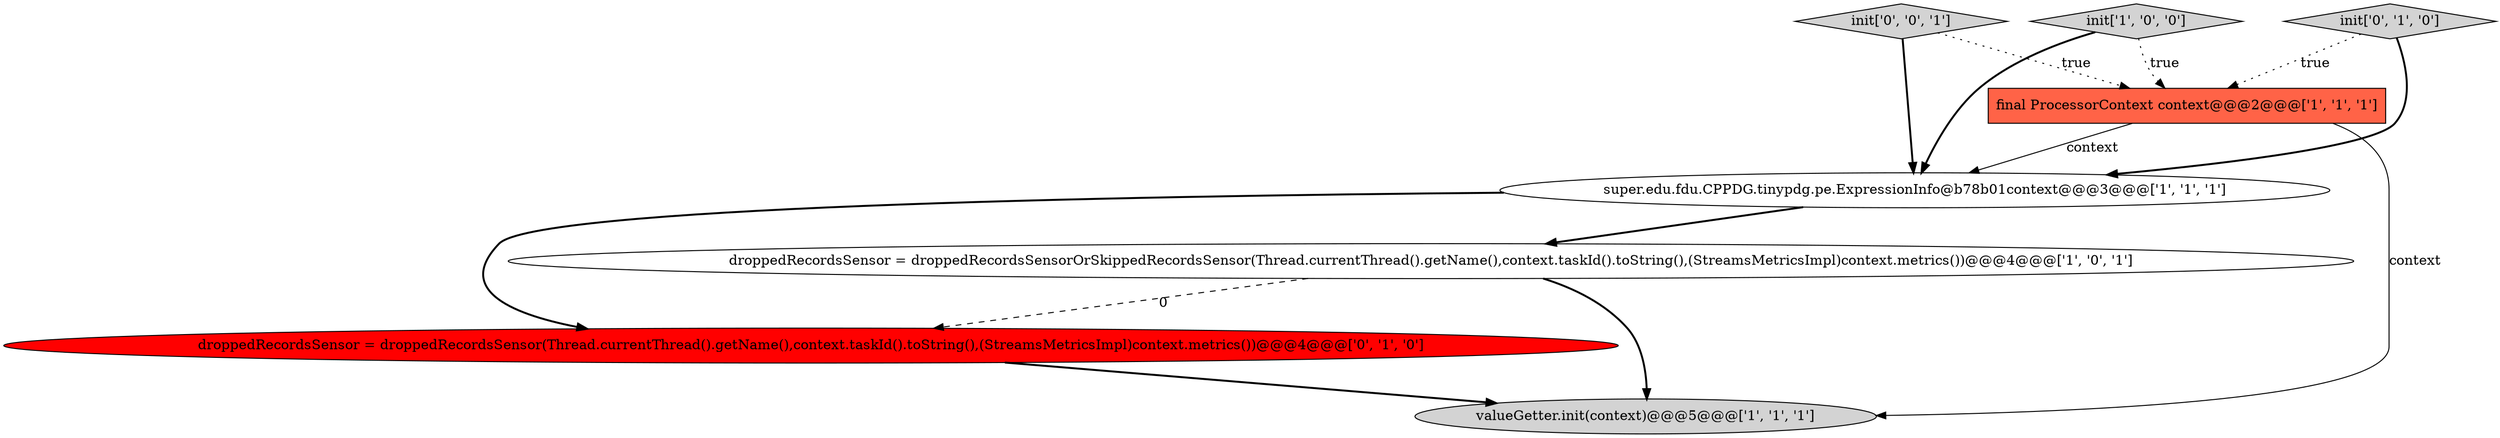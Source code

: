 digraph {
1 [style = filled, label = "init['1', '0', '0']", fillcolor = lightgray, shape = diamond image = "AAA0AAABBB1BBB"];
2 [style = filled, label = "droppedRecordsSensor = droppedRecordsSensorOrSkippedRecordsSensor(Thread.currentThread().getName(),context.taskId().toString(),(StreamsMetricsImpl)context.metrics())@@@4@@@['1', '0', '1']", fillcolor = white, shape = ellipse image = "AAA0AAABBB1BBB"];
3 [style = filled, label = "valueGetter.init(context)@@@5@@@['1', '1', '1']", fillcolor = lightgray, shape = ellipse image = "AAA0AAABBB1BBB"];
4 [style = filled, label = "super.edu.fdu.CPPDG.tinypdg.pe.ExpressionInfo@b78b01context@@@3@@@['1', '1', '1']", fillcolor = white, shape = ellipse image = "AAA0AAABBB1BBB"];
5 [style = filled, label = "droppedRecordsSensor = droppedRecordsSensor(Thread.currentThread().getName(),context.taskId().toString(),(StreamsMetricsImpl)context.metrics())@@@4@@@['0', '1', '0']", fillcolor = red, shape = ellipse image = "AAA1AAABBB2BBB"];
7 [style = filled, label = "init['0', '0', '1']", fillcolor = lightgray, shape = diamond image = "AAA0AAABBB3BBB"];
0 [style = filled, label = "final ProcessorContext context@@@2@@@['1', '1', '1']", fillcolor = tomato, shape = box image = "AAA0AAABBB1BBB"];
6 [style = filled, label = "init['0', '1', '0']", fillcolor = lightgray, shape = diamond image = "AAA0AAABBB2BBB"];
5->3 [style = bold, label=""];
6->4 [style = bold, label=""];
2->5 [style = dashed, label="0"];
1->4 [style = bold, label=""];
0->3 [style = solid, label="context"];
1->0 [style = dotted, label="true"];
6->0 [style = dotted, label="true"];
4->2 [style = bold, label=""];
7->4 [style = bold, label=""];
7->0 [style = dotted, label="true"];
4->5 [style = bold, label=""];
2->3 [style = bold, label=""];
0->4 [style = solid, label="context"];
}
